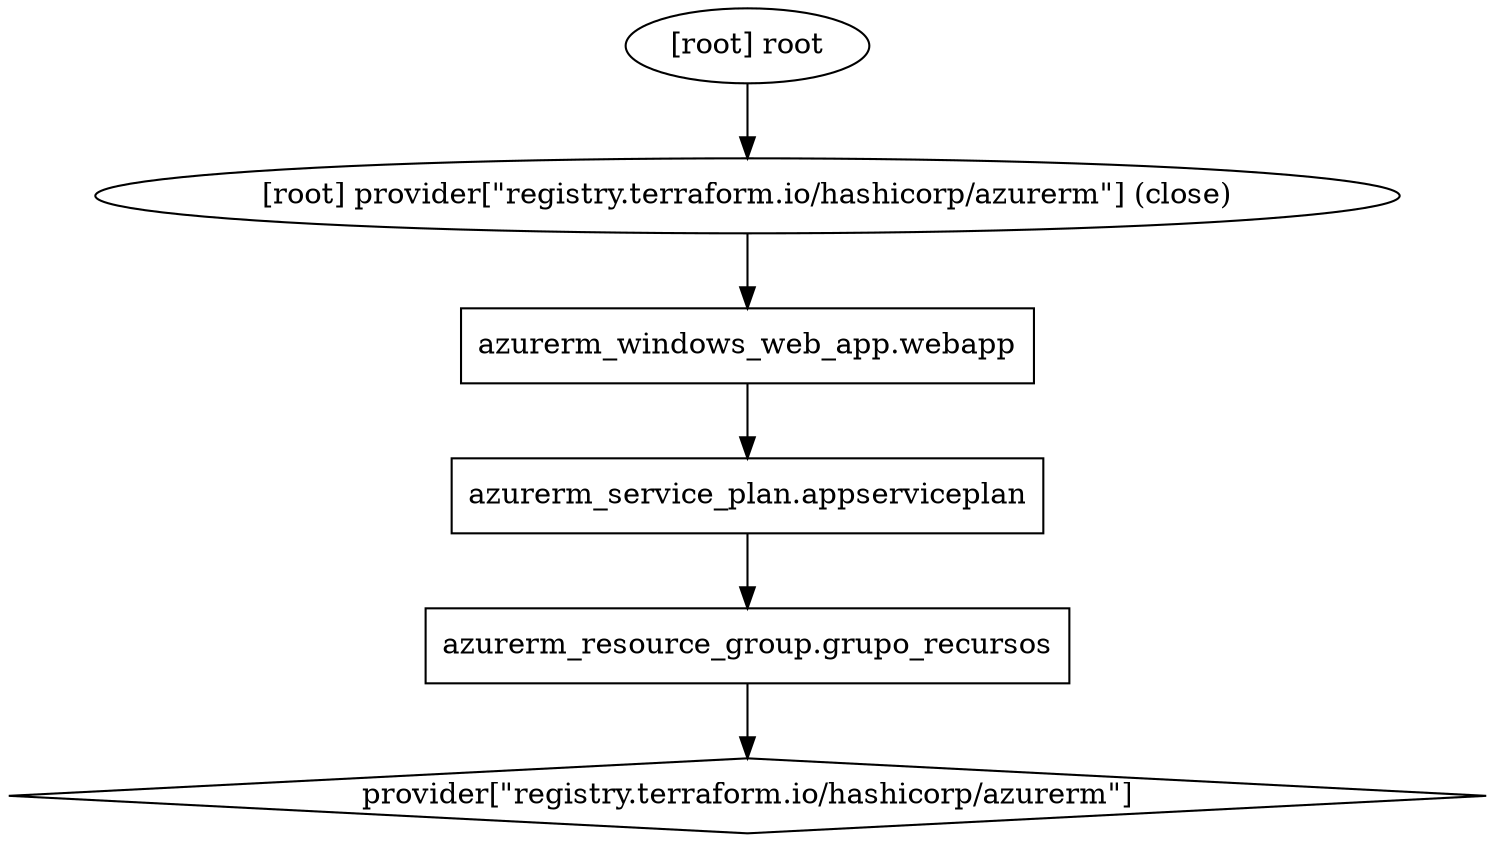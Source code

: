digraph {
	compound = "true"
	newrank = "true"
	subgraph "root" {
		"[root] azurerm_resource_group.grupo_recursos (expand)" [label = "azurerm_resource_group.grupo_recursos", shape = "box"]
		"[root] azurerm_service_plan.appserviceplan (expand)" [label = "azurerm_service_plan.appserviceplan", shape = "box"]
		"[root] azurerm_windows_web_app.webapp (expand)" [label = "azurerm_windows_web_app.webapp", shape = "box"]
		"[root] provider[\"registry.terraform.io/hashicorp/azurerm\"]" [label = "provider[\"registry.terraform.io/hashicorp/azurerm\"]", shape = "diamond"]
		"[root] azurerm_resource_group.grupo_recursos (expand)" -> "[root] provider[\"registry.terraform.io/hashicorp/azurerm\"]"
		"[root] azurerm_service_plan.appserviceplan (expand)" -> "[root] azurerm_resource_group.grupo_recursos (expand)"
		"[root] azurerm_windows_web_app.webapp (expand)" -> "[root] azurerm_service_plan.appserviceplan (expand)"
		"[root] provider[\"registry.terraform.io/hashicorp/azurerm\"] (close)" -> "[root] azurerm_windows_web_app.webapp (expand)"
		"[root] root" -> "[root] provider[\"registry.terraform.io/hashicorp/azurerm\"] (close)"
	}
}
